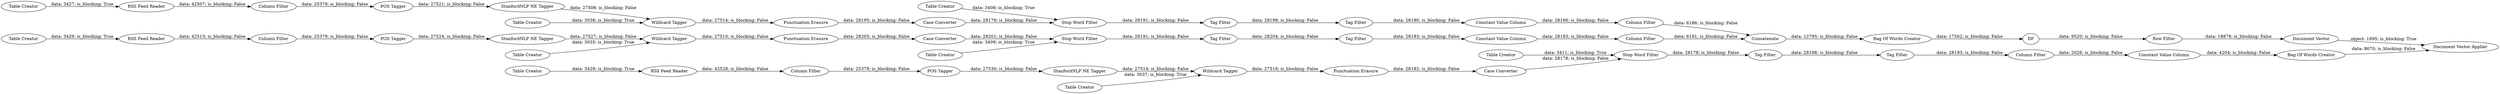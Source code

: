 digraph {
	"2545435288906909478_11" [label="Table Creator"]
	"-7442323110032046208_29" [label="Case Converter"]
	"4313247369453299015_60" [label="Column Filter"]
	"4313247369453299015_10" [label="Wildcard Tagger"]
	"7451122585048419013_9" [label="StanfordNLP NE Tagger"]
	"-4540143829428357809_23" [label="Constant Value Column"]
	"7451122585048419013_11" [label="Table Creator"]
	"-1151328537202200415_29" [label="Case Converter"]
	"-7442323110032046208_28" [label="Stop Word Filter"]
	"-300883522865193776_42" [label="Document Vector"]
	"4313247369453299015_7" [label="POS Tagger"]
	"-4540143829428357809_19" [label="Table Creator"]
	"-7442323110032046208_27" [label="Punctuation Erasure"]
	"4313247369453299015_53" [label="RSS Feed Reader"]
	"-4540143829428357809_20" [label="Tag Filter"]
	"2545435288906909478_10" [label="Wildcard Tagger"]
	"-300883522865193776_48" [label="Bag Of Words Creator"]
	"-300883522865193776_35" [label="Bag Of Words Creator"]
	"-4540143829428357809_15" [label="Stop Word Filter"]
	"-7442323110032046208_25" [label="Table Creator"]
	"-1151328537202200415_26" [label="Tag Filter"]
	"2545435288906909478_7" [label="POS Tagger"]
	"-1151328537202200415_25" [label="Table Creator"]
	"-4540143829428357809_16" [label="Case Converter"]
	"4313247369453299015_9" [label="StanfordNLP NE Tagger"]
	"2545435288906909478_9" [label="StanfordNLP NE Tagger"]
	"3876571972137526164_33" [label=Concatenate]
	"-7442323110032046208_31" [label="Tag Filter"]
	"-300883522865193776_46" [label="Row Filter"]
	"-300883522865193776_45" [label="Document Vector Applier"]
	"-300883522865193776_34" [label=DF]
	"-1151328537202200415_32" [label="Column Filter"]
	"7451122585048419013_53" [label="RSS Feed Reader"]
	"-7442323110032046208_26" [label="Tag Filter"]
	"-4540143829428357809_24" [label="Column Filter"]
	"-7442323110032046208_13" [label="Constant Value Column"]
	"-7442323110032046208_32" [label="Column Filter"]
	"7451122585048419013_10" [label="Wildcard Tagger"]
	"2545435288906909478_60" [label="Column Filter"]
	"7451122585048419013_7" [label="POS Tagger"]
	"-1151328537202200415_28" [label="Stop Word Filter"]
	"2545435288906909478_53" [label="RSS Feed Reader"]
	"-1151328537202200415_31" [label="Tag Filter"]
	"4313247369453299015_11" [label="Table Creator"]
	"-4540143829428357809_17" [label="Tag Filter"]
	"2545435288906909478_42" [label="Table Creator"]
	"7451122585048419013_42" [label="Table Creator"]
	"-4540143829428357809_12" [label="Punctuation Erasure"]
	"7451122585048419013_60" [label="Column Filter"]
	"4313247369453299015_42" [label="Table Creator"]
	"-1151328537202200415_12" [label="Constant Value Column"]
	"-1151328537202200415_27" [label="Punctuation Erasure"]
	"2545435288906909478_7" -> "2545435288906909478_9" [label="data: 27521; is_blocking: False"]
	"7451122585048419013_9" -> "7451122585048419013_10" [label="data: 27514; is_blocking: False"]
	"-300883522865193776_48" -> "-300883522865193776_45" [label="data: 8670; is_blocking: False"]
	"7451122585048419013_10" -> "-7442323110032046208_27" [label="data: 27518; is_blocking: False"]
	"-4540143829428357809_16" -> "-4540143829428357809_15" [label="data: 28179; is_blocking: False"]
	"4313247369453299015_60" -> "4313247369453299015_7" [label="data: 25379; is_blocking: False"]
	"-7442323110032046208_28" -> "-7442323110032046208_26" [label="data: 28178; is_blocking: False"]
	"-4540143829428357809_20" -> "-4540143829428357809_23" [label="data: 28180; is_blocking: False"]
	"-4540143829428357809_12" -> "-4540143829428357809_16" [label="data: 28195; is_blocking: False"]
	"-7442323110032046208_25" -> "-7442323110032046208_28" [label="data: 3411; is_blocking: True"]
	"-7442323110032046208_13" -> "-300883522865193776_48" [label="data: 4204; is_blocking: False"]
	"-1151328537202200415_26" -> "-1151328537202200415_31" [label="data: 28204; is_blocking: False"]
	"-1151328537202200415_32" -> "3876571972137526164_33" [label="data: 6191; is_blocking: False"]
	"-1151328537202200415_12" -> "-1151328537202200415_32" [label="data: 28183; is_blocking: False"]
	"-1151328537202200415_31" -> "-1151328537202200415_12" [label="data: 28183; is_blocking: False"]
	"-4540143829428357809_19" -> "-4540143829428357809_15" [label="data: 3408; is_blocking: True"]
	"7451122585048419013_42" -> "7451122585048419013_53" [label="data: 3429; is_blocking: True"]
	"-300883522865193776_46" -> "-300883522865193776_42" [label="data: 18878; is_blocking: False"]
	"7451122585048419013_60" -> "7451122585048419013_7" [label="data: 25379; is_blocking: False"]
	"-1151328537202200415_27" -> "-1151328537202200415_29" [label="data: 28203; is_blocking: False"]
	"4313247369453299015_9" -> "4313247369453299015_10" [label="data: 27527; is_blocking: False"]
	"-7442323110032046208_32" -> "-7442323110032046208_13" [label="data: 2026; is_blocking: False"]
	"-7442323110032046208_26" -> "-7442323110032046208_31" [label="data: 28198; is_blocking: False"]
	"-1151328537202200415_29" -> "-1151328537202200415_28" [label="data: 28201; is_blocking: False"]
	"-7442323110032046208_29" -> "-7442323110032046208_28" [label="data: 28178; is_blocking: False"]
	"-300883522865193776_35" -> "-300883522865193776_34" [label="data: 17562; is_blocking: False"]
	"2545435288906909478_60" -> "2545435288906909478_7" [label="data: 25379; is_blocking: False"]
	"4313247369453299015_11" -> "4313247369453299015_10" [label="data: 3035; is_blocking: True"]
	"-1151328537202200415_28" -> "-1151328537202200415_26" [label="data: 28191; is_blocking: False"]
	"-1151328537202200415_25" -> "-1151328537202200415_28" [label="data: 3409; is_blocking: True"]
	"-7442323110032046208_27" -> "-7442323110032046208_29" [label="data: 28182; is_blocking: False"]
	"4313247369453299015_42" -> "4313247369453299015_53" [label="data: 3429; is_blocking: True"]
	"-4540143829428357809_15" -> "-4540143829428357809_17" [label="data: 28191; is_blocking: False"]
	"-4540143829428357809_23" -> "-4540143829428357809_24" [label="data: 28166; is_blocking: False"]
	"2545435288906909478_42" -> "2545435288906909478_53" [label="data: 3427; is_blocking: True"]
	"7451122585048419013_53" -> "7451122585048419013_60" [label="data: 42528; is_blocking: False"]
	"3876571972137526164_33" -> "-300883522865193776_35" [label="data: 12795; is_blocking: False"]
	"4313247369453299015_53" -> "4313247369453299015_60" [label="data: 42513; is_blocking: False"]
	"-4540143829428357809_17" -> "-4540143829428357809_20" [label="data: 28198; is_blocking: False"]
	"4313247369453299015_10" -> "-1151328537202200415_27" [label="data: 27510; is_blocking: False"]
	"2545435288906909478_11" -> "2545435288906909478_10" [label="data: 3036; is_blocking: True"]
	"4313247369453299015_7" -> "4313247369453299015_9" [label="data: 27524; is_blocking: False"]
	"2545435288906909478_9" -> "2545435288906909478_10" [label="data: 27508; is_blocking: False"]
	"2545435288906909478_10" -> "-4540143829428357809_12" [label="data: 27514; is_blocking: False"]
	"2545435288906909478_53" -> "2545435288906909478_60" [label="data: 42507; is_blocking: False"]
	"-7442323110032046208_31" -> "-7442323110032046208_32" [label="data: 28193; is_blocking: False"]
	"-300883522865193776_42" -> "-300883522865193776_45" [label="object: 1695; is_blocking: True"]
	"-4540143829428357809_24" -> "3876571972137526164_33" [label="data: 6186; is_blocking: False"]
	"7451122585048419013_7" -> "7451122585048419013_9" [label="data: 27530; is_blocking: False"]
	"7451122585048419013_11" -> "7451122585048419013_10" [label="data: 3037; is_blocking: True"]
	"-300883522865193776_34" -> "-300883522865193776_46" [label="data: 9520; is_blocking: False"]
	rankdir=LR
}
